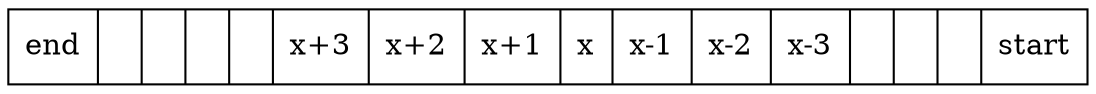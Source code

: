 digraph array {
  //struct1 [shape="record", 
           //label="end|||||+3|+2|+1|A|-1|-2|-3||||start"];
  struct2 [shape="record",
           label="end|||||x+3|x+2|x+1|x|x-1|x-2|x-3||||start"];
}
